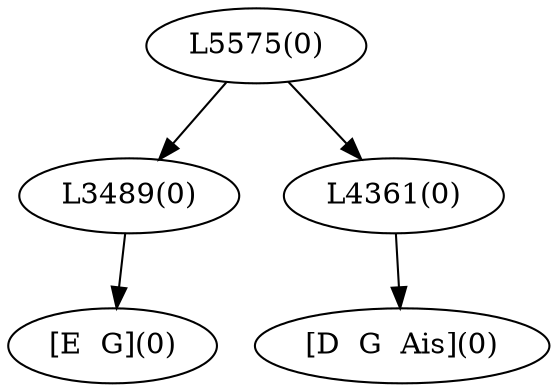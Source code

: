 digraph sample{
"L3489(0)"->"[E  G](0)"
"L4361(0)"->"[D  G  Ais](0)"
"L5575(0)"->"L3489(0)"
"L5575(0)"->"L4361(0)"
{rank = min; "L5575(0)"}
{rank = same; "L3489(0)"; "L4361(0)";}
{rank = max; "[D  G  Ais](0)"; "[E  G](0)";}
}